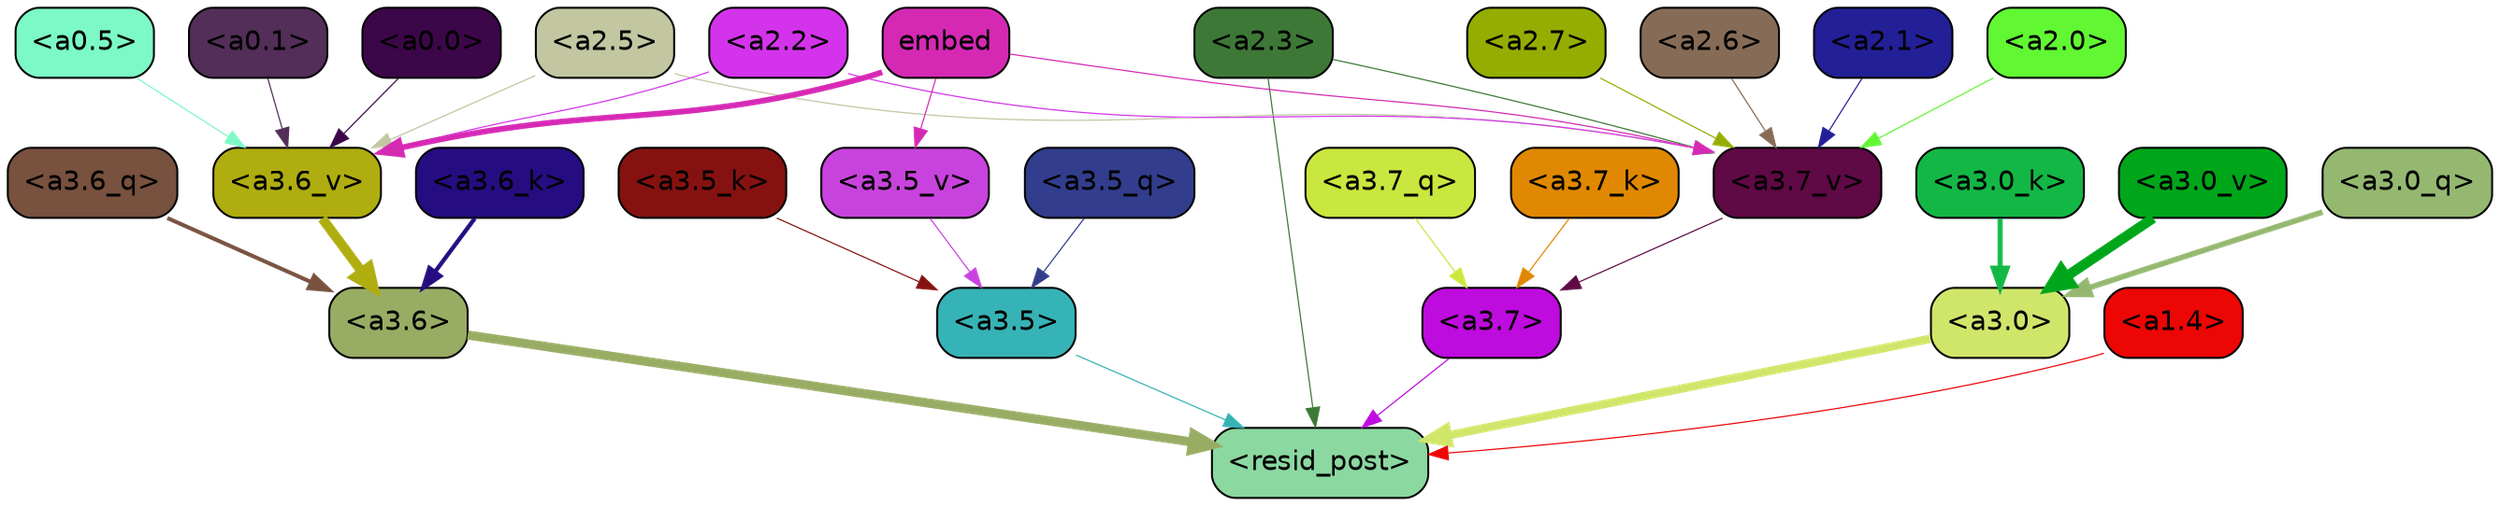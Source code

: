 strict digraph "" {
	graph [bgcolor=transparent,
		layout=dot,
		overlap=false,
		splines=true
	];
	"<a3.7>"	[color=black,
		fillcolor="#be0bde",
		fontname=Helvetica,
		shape=box,
		style="filled, rounded"];
	"<resid_post>"	[color=black,
		fillcolor="#8bd8a1",
		fontname=Helvetica,
		shape=box,
		style="filled, rounded"];
	"<a3.7>" -> "<resid_post>"	[color="#be0bde",
		penwidth=0.6];
	"<a3.6>"	[color=black,
		fillcolor="#99ac64",
		fontname=Helvetica,
		shape=box,
		style="filled, rounded"];
	"<a3.6>" -> "<resid_post>"	[color="#99ac64",
		penwidth=4.6696330308914185];
	"<a3.5>"	[color=black,
		fillcolor="#36b3b6",
		fontname=Helvetica,
		shape=box,
		style="filled, rounded"];
	"<a3.5>" -> "<resid_post>"	[color="#36b3b6",
		penwidth=0.6];
	"<a3.0>"	[color=black,
		fillcolor="#d0e66b",
		fontname=Helvetica,
		shape=box,
		style="filled, rounded"];
	"<a3.0>" -> "<resid_post>"	[color="#d0e66b",
		penwidth=4.282557368278503];
	"<a2.3>"	[color=black,
		fillcolor="#3e7837",
		fontname=Helvetica,
		shape=box,
		style="filled, rounded"];
	"<a2.3>" -> "<resid_post>"	[color="#3e7837",
		penwidth=0.6];
	"<a3.7_v>"	[color=black,
		fillcolor="#5f0945",
		fontname=Helvetica,
		shape=box,
		style="filled, rounded"];
	"<a2.3>" -> "<a3.7_v>"	[color="#3e7837",
		penwidth=0.6];
	"<a1.4>"	[color=black,
		fillcolor="#ec0604",
		fontname=Helvetica,
		shape=box,
		style="filled, rounded"];
	"<a1.4>" -> "<resid_post>"	[color="#ec0604",
		penwidth=0.6];
	"<a3.7_q>"	[color=black,
		fillcolor="#c9e73e",
		fontname=Helvetica,
		shape=box,
		style="filled, rounded"];
	"<a3.7_q>" -> "<a3.7>"	[color="#c9e73e",
		penwidth=0.6];
	"<a3.6_q>"	[color=black,
		fillcolor="#78513f",
		fontname=Helvetica,
		shape=box,
		style="filled, rounded"];
	"<a3.6_q>" -> "<a3.6>"	[color="#78513f",
		penwidth=2.03758105635643];
	"<a3.5_q>"	[color=black,
		fillcolor="#323d8d",
		fontname=Helvetica,
		shape=box,
		style="filled, rounded"];
	"<a3.5_q>" -> "<a3.5>"	[color="#323d8d",
		penwidth=0.6];
	"<a3.0_q>"	[color=black,
		fillcolor="#94b870",
		fontname=Helvetica,
		shape=box,
		style="filled, rounded"];
	"<a3.0_q>" -> "<a3.0>"	[color="#94b870",
		penwidth=2.8638100624084473];
	"<a3.7_k>"	[color=black,
		fillcolor="#e08801",
		fontname=Helvetica,
		shape=box,
		style="filled, rounded"];
	"<a3.7_k>" -> "<a3.7>"	[color="#e08801",
		penwidth=0.6];
	"<a3.6_k>"	[color=black,
		fillcolor="#250d81",
		fontname=Helvetica,
		shape=box,
		style="filled, rounded"];
	"<a3.6_k>" -> "<a3.6>"	[color="#250d81",
		penwidth=2.174198240041733];
	"<a3.5_k>"	[color=black,
		fillcolor="#851211",
		fontname=Helvetica,
		shape=box,
		style="filled, rounded"];
	"<a3.5_k>" -> "<a3.5>"	[color="#851211",
		penwidth=0.6];
	"<a3.0_k>"	[color=black,
		fillcolor="#13b745",
		fontname=Helvetica,
		shape=box,
		style="filled, rounded"];
	"<a3.0_k>" -> "<a3.0>"	[color="#13b745",
		penwidth=2.6274144649505615];
	"<a3.7_v>" -> "<a3.7>"	[color="#5f0945",
		penwidth=0.6];
	"<a3.6_v>"	[color=black,
		fillcolor="#afad0f",
		fontname=Helvetica,
		shape=box,
		style="filled, rounded"];
	"<a3.6_v>" -> "<a3.6>"	[color="#afad0f",
		penwidth=5.002329230308533];
	"<a3.5_v>"	[color=black,
		fillcolor="#c843dd",
		fontname=Helvetica,
		shape=box,
		style="filled, rounded"];
	"<a3.5_v>" -> "<a3.5>"	[color="#c843dd",
		penwidth=0.6];
	"<a3.0_v>"	[color=black,
		fillcolor="#00a61a",
		fontname=Helvetica,
		shape=box,
		style="filled, rounded"];
	"<a3.0_v>" -> "<a3.0>"	[color="#00a61a",
		penwidth=5.188832879066467];
	"<a2.7>"	[color=black,
		fillcolor="#94ad01",
		fontname=Helvetica,
		shape=box,
		style="filled, rounded"];
	"<a2.7>" -> "<a3.7_v>"	[color="#94ad01",
		penwidth=0.6];
	"<a2.6>"	[color=black,
		fillcolor="#866c57",
		fontname=Helvetica,
		shape=box,
		style="filled, rounded"];
	"<a2.6>" -> "<a3.7_v>"	[color="#866c57",
		penwidth=0.6];
	"<a2.5>"	[color=black,
		fillcolor="#c2c6a1",
		fontname=Helvetica,
		shape=box,
		style="filled, rounded"];
	"<a2.5>" -> "<a3.7_v>"	[color="#c2c6a1",
		penwidth=0.6];
	"<a2.5>" -> "<a3.6_v>"	[color="#c2c6a1",
		penwidth=0.6];
	"<a2.2>"	[color=black,
		fillcolor="#d433ec",
		fontname=Helvetica,
		shape=box,
		style="filled, rounded"];
	"<a2.2>" -> "<a3.7_v>"	[color="#d433ec",
		penwidth=0.6];
	"<a2.2>" -> "<a3.6_v>"	[color="#d433ec",
		penwidth=0.6];
	"<a2.1>"	[color=black,
		fillcolor="#232097",
		fontname=Helvetica,
		shape=box,
		style="filled, rounded"];
	"<a2.1>" -> "<a3.7_v>"	[color="#232097",
		penwidth=0.6];
	"<a2.0>"	[color=black,
		fillcolor="#61f833",
		fontname=Helvetica,
		shape=box,
		style="filled, rounded"];
	"<a2.0>" -> "<a3.7_v>"	[color="#61f833",
		penwidth=0.6];
	embed	[color=black,
		fillcolor="#d529b4",
		fontname=Helvetica,
		shape=box,
		style="filled, rounded"];
	embed -> "<a3.7_v>"	[color="#d529b4",
		penwidth=0.6];
	embed -> "<a3.6_v>"	[color="#d529b4",
		penwidth=2.9588699340820312];
	embed -> "<a3.5_v>"	[color="#d529b4",
		penwidth=0.6];
	"<a0.5>"	[color=black,
		fillcolor="#7cf9c6",
		fontname=Helvetica,
		shape=box,
		style="filled, rounded"];
	"<a0.5>" -> "<a3.6_v>"	[color="#7cf9c6",
		penwidth=0.6];
	"<a0.1>"	[color=black,
		fillcolor="#522e58",
		fontname=Helvetica,
		shape=box,
		style="filled, rounded"];
	"<a0.1>" -> "<a3.6_v>"	[color="#522e58",
		penwidth=0.6];
	"<a0.0>"	[color=black,
		fillcolor="#3c0749",
		fontname=Helvetica,
		shape=box,
		style="filled, rounded"];
	"<a0.0>" -> "<a3.6_v>"	[color="#3c0749",
		penwidth=0.6];
}
